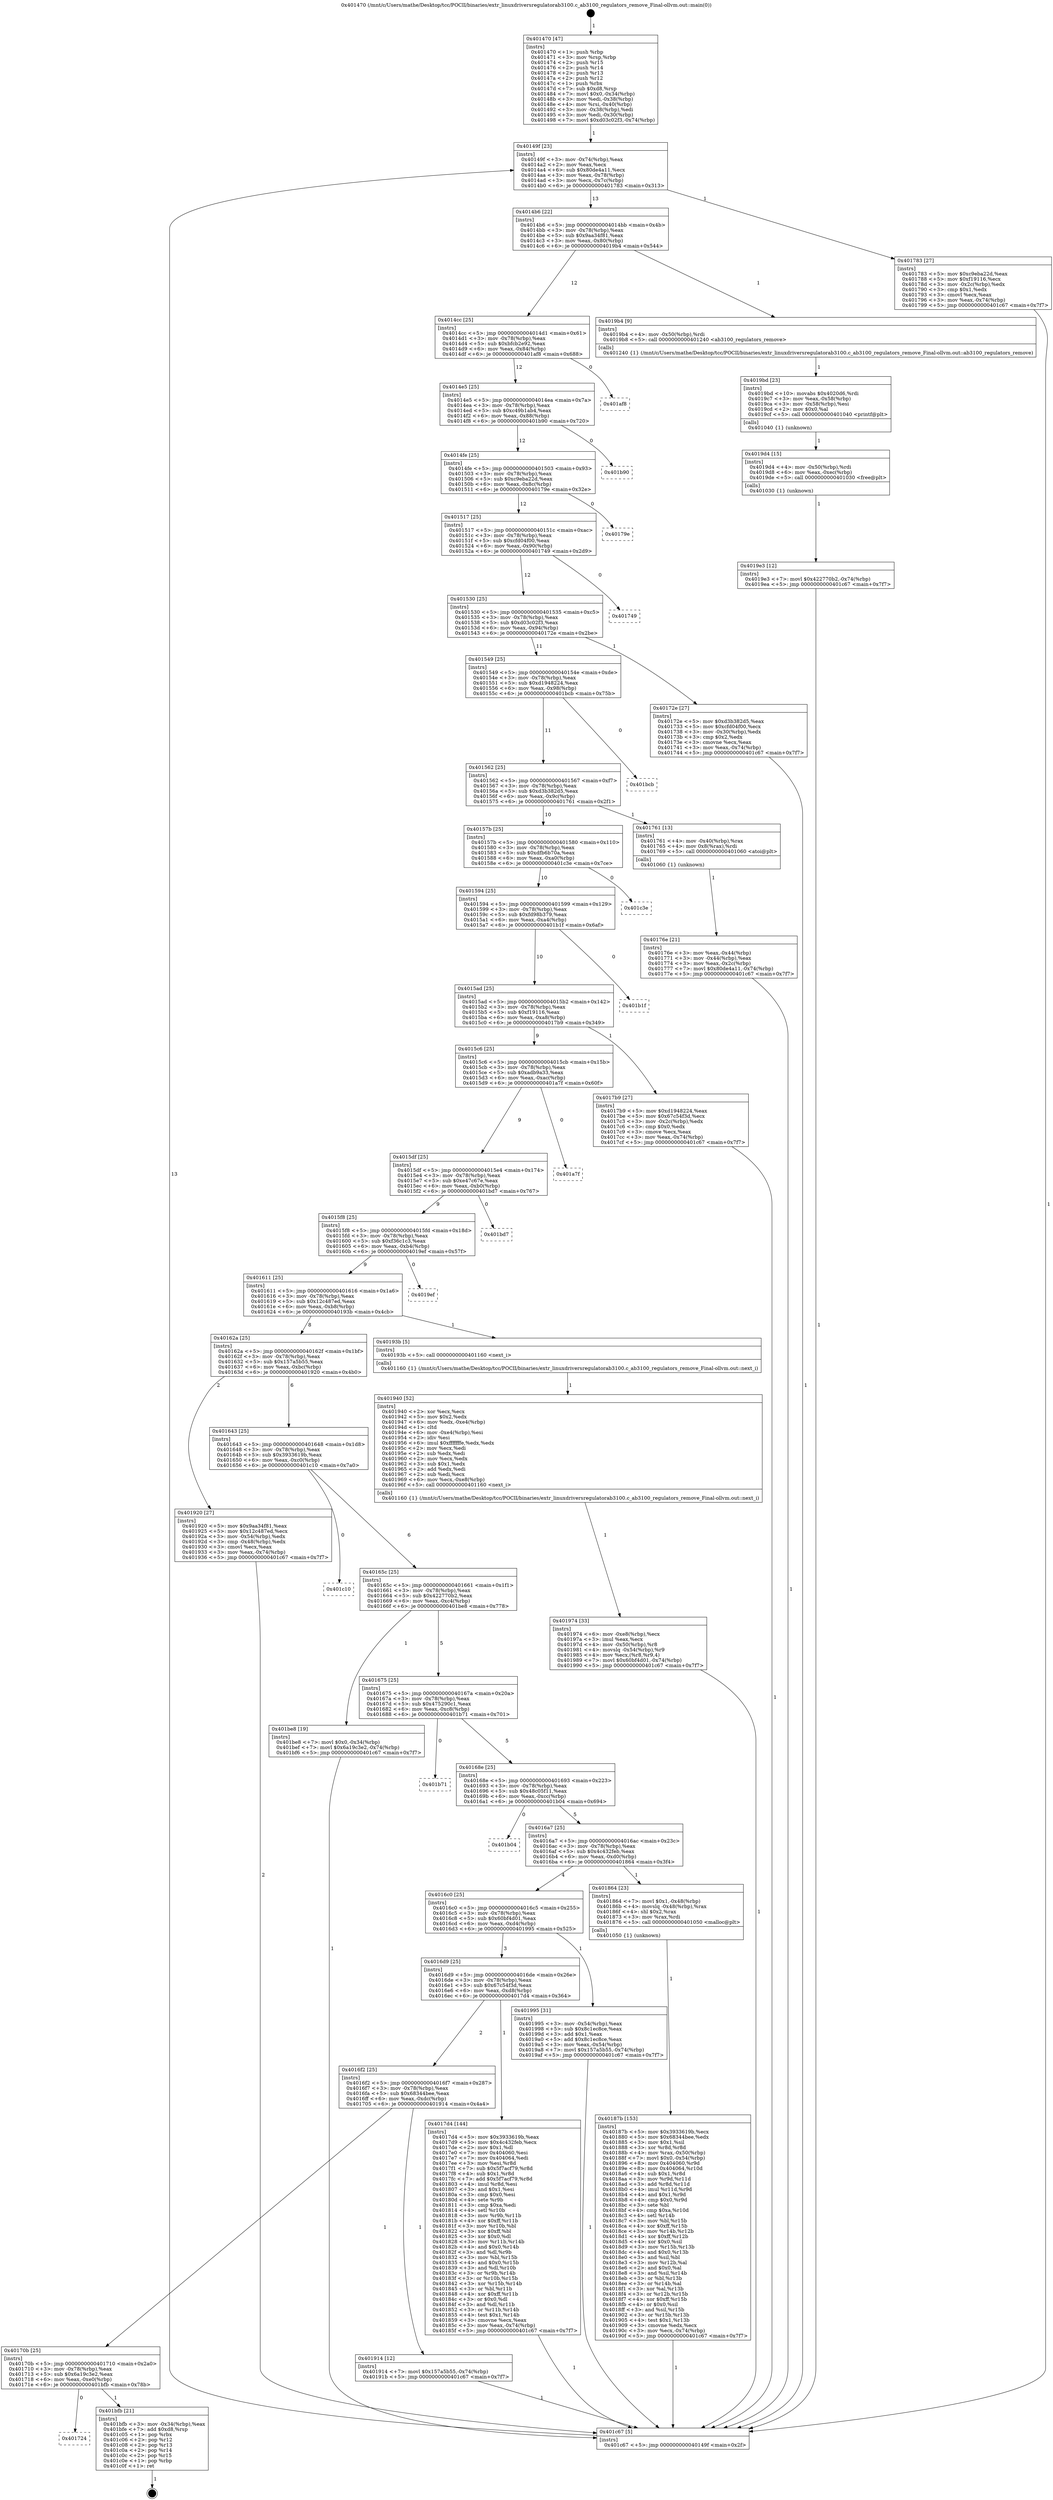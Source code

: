 digraph "0x401470" {
  label = "0x401470 (/mnt/c/Users/mathe/Desktop/tcc/POCII/binaries/extr_linuxdriversregulatorab3100.c_ab3100_regulators_remove_Final-ollvm.out::main(0))"
  labelloc = "t"
  node[shape=record]

  Entry [label="",width=0.3,height=0.3,shape=circle,fillcolor=black,style=filled]
  "0x40149f" [label="{
     0x40149f [23]\l
     | [instrs]\l
     &nbsp;&nbsp;0x40149f \<+3\>: mov -0x74(%rbp),%eax\l
     &nbsp;&nbsp;0x4014a2 \<+2\>: mov %eax,%ecx\l
     &nbsp;&nbsp;0x4014a4 \<+6\>: sub $0x80de4a11,%ecx\l
     &nbsp;&nbsp;0x4014aa \<+3\>: mov %eax,-0x78(%rbp)\l
     &nbsp;&nbsp;0x4014ad \<+3\>: mov %ecx,-0x7c(%rbp)\l
     &nbsp;&nbsp;0x4014b0 \<+6\>: je 0000000000401783 \<main+0x313\>\l
  }"]
  "0x401783" [label="{
     0x401783 [27]\l
     | [instrs]\l
     &nbsp;&nbsp;0x401783 \<+5\>: mov $0xc9eba22d,%eax\l
     &nbsp;&nbsp;0x401788 \<+5\>: mov $0xf19116,%ecx\l
     &nbsp;&nbsp;0x40178d \<+3\>: mov -0x2c(%rbp),%edx\l
     &nbsp;&nbsp;0x401790 \<+3\>: cmp $0x1,%edx\l
     &nbsp;&nbsp;0x401793 \<+3\>: cmovl %ecx,%eax\l
     &nbsp;&nbsp;0x401796 \<+3\>: mov %eax,-0x74(%rbp)\l
     &nbsp;&nbsp;0x401799 \<+5\>: jmp 0000000000401c67 \<main+0x7f7\>\l
  }"]
  "0x4014b6" [label="{
     0x4014b6 [22]\l
     | [instrs]\l
     &nbsp;&nbsp;0x4014b6 \<+5\>: jmp 00000000004014bb \<main+0x4b\>\l
     &nbsp;&nbsp;0x4014bb \<+3\>: mov -0x78(%rbp),%eax\l
     &nbsp;&nbsp;0x4014be \<+5\>: sub $0x9aa34f81,%eax\l
     &nbsp;&nbsp;0x4014c3 \<+3\>: mov %eax,-0x80(%rbp)\l
     &nbsp;&nbsp;0x4014c6 \<+6\>: je 00000000004019b4 \<main+0x544\>\l
  }"]
  Exit [label="",width=0.3,height=0.3,shape=circle,fillcolor=black,style=filled,peripheries=2]
  "0x4019b4" [label="{
     0x4019b4 [9]\l
     | [instrs]\l
     &nbsp;&nbsp;0x4019b4 \<+4\>: mov -0x50(%rbp),%rdi\l
     &nbsp;&nbsp;0x4019b8 \<+5\>: call 0000000000401240 \<ab3100_regulators_remove\>\l
     | [calls]\l
     &nbsp;&nbsp;0x401240 \{1\} (/mnt/c/Users/mathe/Desktop/tcc/POCII/binaries/extr_linuxdriversregulatorab3100.c_ab3100_regulators_remove_Final-ollvm.out::ab3100_regulators_remove)\l
  }"]
  "0x4014cc" [label="{
     0x4014cc [25]\l
     | [instrs]\l
     &nbsp;&nbsp;0x4014cc \<+5\>: jmp 00000000004014d1 \<main+0x61\>\l
     &nbsp;&nbsp;0x4014d1 \<+3\>: mov -0x78(%rbp),%eax\l
     &nbsp;&nbsp;0x4014d4 \<+5\>: sub $0xbfcb2e92,%eax\l
     &nbsp;&nbsp;0x4014d9 \<+6\>: mov %eax,-0x84(%rbp)\l
     &nbsp;&nbsp;0x4014df \<+6\>: je 0000000000401af8 \<main+0x688\>\l
  }"]
  "0x401724" [label="{
     0x401724\l
  }", style=dashed]
  "0x401af8" [label="{
     0x401af8\l
  }", style=dashed]
  "0x4014e5" [label="{
     0x4014e5 [25]\l
     | [instrs]\l
     &nbsp;&nbsp;0x4014e5 \<+5\>: jmp 00000000004014ea \<main+0x7a\>\l
     &nbsp;&nbsp;0x4014ea \<+3\>: mov -0x78(%rbp),%eax\l
     &nbsp;&nbsp;0x4014ed \<+5\>: sub $0xc49b1ab4,%eax\l
     &nbsp;&nbsp;0x4014f2 \<+6\>: mov %eax,-0x88(%rbp)\l
     &nbsp;&nbsp;0x4014f8 \<+6\>: je 0000000000401b90 \<main+0x720\>\l
  }"]
  "0x401bfb" [label="{
     0x401bfb [21]\l
     | [instrs]\l
     &nbsp;&nbsp;0x401bfb \<+3\>: mov -0x34(%rbp),%eax\l
     &nbsp;&nbsp;0x401bfe \<+7\>: add $0xd8,%rsp\l
     &nbsp;&nbsp;0x401c05 \<+1\>: pop %rbx\l
     &nbsp;&nbsp;0x401c06 \<+2\>: pop %r12\l
     &nbsp;&nbsp;0x401c08 \<+2\>: pop %r13\l
     &nbsp;&nbsp;0x401c0a \<+2\>: pop %r14\l
     &nbsp;&nbsp;0x401c0c \<+2\>: pop %r15\l
     &nbsp;&nbsp;0x401c0e \<+1\>: pop %rbp\l
     &nbsp;&nbsp;0x401c0f \<+1\>: ret\l
  }"]
  "0x401b90" [label="{
     0x401b90\l
  }", style=dashed]
  "0x4014fe" [label="{
     0x4014fe [25]\l
     | [instrs]\l
     &nbsp;&nbsp;0x4014fe \<+5\>: jmp 0000000000401503 \<main+0x93\>\l
     &nbsp;&nbsp;0x401503 \<+3\>: mov -0x78(%rbp),%eax\l
     &nbsp;&nbsp;0x401506 \<+5\>: sub $0xc9eba22d,%eax\l
     &nbsp;&nbsp;0x40150b \<+6\>: mov %eax,-0x8c(%rbp)\l
     &nbsp;&nbsp;0x401511 \<+6\>: je 000000000040179e \<main+0x32e\>\l
  }"]
  "0x4019e3" [label="{
     0x4019e3 [12]\l
     | [instrs]\l
     &nbsp;&nbsp;0x4019e3 \<+7\>: movl $0x422770b2,-0x74(%rbp)\l
     &nbsp;&nbsp;0x4019ea \<+5\>: jmp 0000000000401c67 \<main+0x7f7\>\l
  }"]
  "0x40179e" [label="{
     0x40179e\l
  }", style=dashed]
  "0x401517" [label="{
     0x401517 [25]\l
     | [instrs]\l
     &nbsp;&nbsp;0x401517 \<+5\>: jmp 000000000040151c \<main+0xac\>\l
     &nbsp;&nbsp;0x40151c \<+3\>: mov -0x78(%rbp),%eax\l
     &nbsp;&nbsp;0x40151f \<+5\>: sub $0xcfd04f00,%eax\l
     &nbsp;&nbsp;0x401524 \<+6\>: mov %eax,-0x90(%rbp)\l
     &nbsp;&nbsp;0x40152a \<+6\>: je 0000000000401749 \<main+0x2d9\>\l
  }"]
  "0x4019d4" [label="{
     0x4019d4 [15]\l
     | [instrs]\l
     &nbsp;&nbsp;0x4019d4 \<+4\>: mov -0x50(%rbp),%rdi\l
     &nbsp;&nbsp;0x4019d8 \<+6\>: mov %eax,-0xec(%rbp)\l
     &nbsp;&nbsp;0x4019de \<+5\>: call 0000000000401030 \<free@plt\>\l
     | [calls]\l
     &nbsp;&nbsp;0x401030 \{1\} (unknown)\l
  }"]
  "0x401749" [label="{
     0x401749\l
  }", style=dashed]
  "0x401530" [label="{
     0x401530 [25]\l
     | [instrs]\l
     &nbsp;&nbsp;0x401530 \<+5\>: jmp 0000000000401535 \<main+0xc5\>\l
     &nbsp;&nbsp;0x401535 \<+3\>: mov -0x78(%rbp),%eax\l
     &nbsp;&nbsp;0x401538 \<+5\>: sub $0xd03c02f3,%eax\l
     &nbsp;&nbsp;0x40153d \<+6\>: mov %eax,-0x94(%rbp)\l
     &nbsp;&nbsp;0x401543 \<+6\>: je 000000000040172e \<main+0x2be\>\l
  }"]
  "0x4019bd" [label="{
     0x4019bd [23]\l
     | [instrs]\l
     &nbsp;&nbsp;0x4019bd \<+10\>: movabs $0x4020d6,%rdi\l
     &nbsp;&nbsp;0x4019c7 \<+3\>: mov %eax,-0x58(%rbp)\l
     &nbsp;&nbsp;0x4019ca \<+3\>: mov -0x58(%rbp),%esi\l
     &nbsp;&nbsp;0x4019cd \<+2\>: mov $0x0,%al\l
     &nbsp;&nbsp;0x4019cf \<+5\>: call 0000000000401040 \<printf@plt\>\l
     | [calls]\l
     &nbsp;&nbsp;0x401040 \{1\} (unknown)\l
  }"]
  "0x40172e" [label="{
     0x40172e [27]\l
     | [instrs]\l
     &nbsp;&nbsp;0x40172e \<+5\>: mov $0xd3b382d5,%eax\l
     &nbsp;&nbsp;0x401733 \<+5\>: mov $0xcfd04f00,%ecx\l
     &nbsp;&nbsp;0x401738 \<+3\>: mov -0x30(%rbp),%edx\l
     &nbsp;&nbsp;0x40173b \<+3\>: cmp $0x2,%edx\l
     &nbsp;&nbsp;0x40173e \<+3\>: cmovne %ecx,%eax\l
     &nbsp;&nbsp;0x401741 \<+3\>: mov %eax,-0x74(%rbp)\l
     &nbsp;&nbsp;0x401744 \<+5\>: jmp 0000000000401c67 \<main+0x7f7\>\l
  }"]
  "0x401549" [label="{
     0x401549 [25]\l
     | [instrs]\l
     &nbsp;&nbsp;0x401549 \<+5\>: jmp 000000000040154e \<main+0xde\>\l
     &nbsp;&nbsp;0x40154e \<+3\>: mov -0x78(%rbp),%eax\l
     &nbsp;&nbsp;0x401551 \<+5\>: sub $0xd1948224,%eax\l
     &nbsp;&nbsp;0x401556 \<+6\>: mov %eax,-0x98(%rbp)\l
     &nbsp;&nbsp;0x40155c \<+6\>: je 0000000000401bcb \<main+0x75b\>\l
  }"]
  "0x401c67" [label="{
     0x401c67 [5]\l
     | [instrs]\l
     &nbsp;&nbsp;0x401c67 \<+5\>: jmp 000000000040149f \<main+0x2f\>\l
  }"]
  "0x401470" [label="{
     0x401470 [47]\l
     | [instrs]\l
     &nbsp;&nbsp;0x401470 \<+1\>: push %rbp\l
     &nbsp;&nbsp;0x401471 \<+3\>: mov %rsp,%rbp\l
     &nbsp;&nbsp;0x401474 \<+2\>: push %r15\l
     &nbsp;&nbsp;0x401476 \<+2\>: push %r14\l
     &nbsp;&nbsp;0x401478 \<+2\>: push %r13\l
     &nbsp;&nbsp;0x40147a \<+2\>: push %r12\l
     &nbsp;&nbsp;0x40147c \<+1\>: push %rbx\l
     &nbsp;&nbsp;0x40147d \<+7\>: sub $0xd8,%rsp\l
     &nbsp;&nbsp;0x401484 \<+7\>: movl $0x0,-0x34(%rbp)\l
     &nbsp;&nbsp;0x40148b \<+3\>: mov %edi,-0x38(%rbp)\l
     &nbsp;&nbsp;0x40148e \<+4\>: mov %rsi,-0x40(%rbp)\l
     &nbsp;&nbsp;0x401492 \<+3\>: mov -0x38(%rbp),%edi\l
     &nbsp;&nbsp;0x401495 \<+3\>: mov %edi,-0x30(%rbp)\l
     &nbsp;&nbsp;0x401498 \<+7\>: movl $0xd03c02f3,-0x74(%rbp)\l
  }"]
  "0x401974" [label="{
     0x401974 [33]\l
     | [instrs]\l
     &nbsp;&nbsp;0x401974 \<+6\>: mov -0xe8(%rbp),%ecx\l
     &nbsp;&nbsp;0x40197a \<+3\>: imul %eax,%ecx\l
     &nbsp;&nbsp;0x40197d \<+4\>: mov -0x50(%rbp),%r8\l
     &nbsp;&nbsp;0x401981 \<+4\>: movslq -0x54(%rbp),%r9\l
     &nbsp;&nbsp;0x401985 \<+4\>: mov %ecx,(%r8,%r9,4)\l
     &nbsp;&nbsp;0x401989 \<+7\>: movl $0x60bf4d01,-0x74(%rbp)\l
     &nbsp;&nbsp;0x401990 \<+5\>: jmp 0000000000401c67 \<main+0x7f7\>\l
  }"]
  "0x401bcb" [label="{
     0x401bcb\l
  }", style=dashed]
  "0x401562" [label="{
     0x401562 [25]\l
     | [instrs]\l
     &nbsp;&nbsp;0x401562 \<+5\>: jmp 0000000000401567 \<main+0xf7\>\l
     &nbsp;&nbsp;0x401567 \<+3\>: mov -0x78(%rbp),%eax\l
     &nbsp;&nbsp;0x40156a \<+5\>: sub $0xd3b382d5,%eax\l
     &nbsp;&nbsp;0x40156f \<+6\>: mov %eax,-0x9c(%rbp)\l
     &nbsp;&nbsp;0x401575 \<+6\>: je 0000000000401761 \<main+0x2f1\>\l
  }"]
  "0x401940" [label="{
     0x401940 [52]\l
     | [instrs]\l
     &nbsp;&nbsp;0x401940 \<+2\>: xor %ecx,%ecx\l
     &nbsp;&nbsp;0x401942 \<+5\>: mov $0x2,%edx\l
     &nbsp;&nbsp;0x401947 \<+6\>: mov %edx,-0xe4(%rbp)\l
     &nbsp;&nbsp;0x40194d \<+1\>: cltd\l
     &nbsp;&nbsp;0x40194e \<+6\>: mov -0xe4(%rbp),%esi\l
     &nbsp;&nbsp;0x401954 \<+2\>: idiv %esi\l
     &nbsp;&nbsp;0x401956 \<+6\>: imul $0xfffffffe,%edx,%edx\l
     &nbsp;&nbsp;0x40195c \<+2\>: mov %ecx,%edi\l
     &nbsp;&nbsp;0x40195e \<+2\>: sub %edx,%edi\l
     &nbsp;&nbsp;0x401960 \<+2\>: mov %ecx,%edx\l
     &nbsp;&nbsp;0x401962 \<+3\>: sub $0x1,%edx\l
     &nbsp;&nbsp;0x401965 \<+2\>: add %edx,%edi\l
     &nbsp;&nbsp;0x401967 \<+2\>: sub %edi,%ecx\l
     &nbsp;&nbsp;0x401969 \<+6\>: mov %ecx,-0xe8(%rbp)\l
     &nbsp;&nbsp;0x40196f \<+5\>: call 0000000000401160 \<next_i\>\l
     | [calls]\l
     &nbsp;&nbsp;0x401160 \{1\} (/mnt/c/Users/mathe/Desktop/tcc/POCII/binaries/extr_linuxdriversregulatorab3100.c_ab3100_regulators_remove_Final-ollvm.out::next_i)\l
  }"]
  "0x401761" [label="{
     0x401761 [13]\l
     | [instrs]\l
     &nbsp;&nbsp;0x401761 \<+4\>: mov -0x40(%rbp),%rax\l
     &nbsp;&nbsp;0x401765 \<+4\>: mov 0x8(%rax),%rdi\l
     &nbsp;&nbsp;0x401769 \<+5\>: call 0000000000401060 \<atoi@plt\>\l
     | [calls]\l
     &nbsp;&nbsp;0x401060 \{1\} (unknown)\l
  }"]
  "0x40157b" [label="{
     0x40157b [25]\l
     | [instrs]\l
     &nbsp;&nbsp;0x40157b \<+5\>: jmp 0000000000401580 \<main+0x110\>\l
     &nbsp;&nbsp;0x401580 \<+3\>: mov -0x78(%rbp),%eax\l
     &nbsp;&nbsp;0x401583 \<+5\>: sub $0xdfb6b70a,%eax\l
     &nbsp;&nbsp;0x401588 \<+6\>: mov %eax,-0xa0(%rbp)\l
     &nbsp;&nbsp;0x40158e \<+6\>: je 0000000000401c3e \<main+0x7ce\>\l
  }"]
  "0x40176e" [label="{
     0x40176e [21]\l
     | [instrs]\l
     &nbsp;&nbsp;0x40176e \<+3\>: mov %eax,-0x44(%rbp)\l
     &nbsp;&nbsp;0x401771 \<+3\>: mov -0x44(%rbp),%eax\l
     &nbsp;&nbsp;0x401774 \<+3\>: mov %eax,-0x2c(%rbp)\l
     &nbsp;&nbsp;0x401777 \<+7\>: movl $0x80de4a11,-0x74(%rbp)\l
     &nbsp;&nbsp;0x40177e \<+5\>: jmp 0000000000401c67 \<main+0x7f7\>\l
  }"]
  "0x40170b" [label="{
     0x40170b [25]\l
     | [instrs]\l
     &nbsp;&nbsp;0x40170b \<+5\>: jmp 0000000000401710 \<main+0x2a0\>\l
     &nbsp;&nbsp;0x401710 \<+3\>: mov -0x78(%rbp),%eax\l
     &nbsp;&nbsp;0x401713 \<+5\>: sub $0x6a19c3e2,%eax\l
     &nbsp;&nbsp;0x401718 \<+6\>: mov %eax,-0xe0(%rbp)\l
     &nbsp;&nbsp;0x40171e \<+6\>: je 0000000000401bfb \<main+0x78b\>\l
  }"]
  "0x401c3e" [label="{
     0x401c3e\l
  }", style=dashed]
  "0x401594" [label="{
     0x401594 [25]\l
     | [instrs]\l
     &nbsp;&nbsp;0x401594 \<+5\>: jmp 0000000000401599 \<main+0x129\>\l
     &nbsp;&nbsp;0x401599 \<+3\>: mov -0x78(%rbp),%eax\l
     &nbsp;&nbsp;0x40159c \<+5\>: sub $0xfd98b379,%eax\l
     &nbsp;&nbsp;0x4015a1 \<+6\>: mov %eax,-0xa4(%rbp)\l
     &nbsp;&nbsp;0x4015a7 \<+6\>: je 0000000000401b1f \<main+0x6af\>\l
  }"]
  "0x401914" [label="{
     0x401914 [12]\l
     | [instrs]\l
     &nbsp;&nbsp;0x401914 \<+7\>: movl $0x157a5b55,-0x74(%rbp)\l
     &nbsp;&nbsp;0x40191b \<+5\>: jmp 0000000000401c67 \<main+0x7f7\>\l
  }"]
  "0x401b1f" [label="{
     0x401b1f\l
  }", style=dashed]
  "0x4015ad" [label="{
     0x4015ad [25]\l
     | [instrs]\l
     &nbsp;&nbsp;0x4015ad \<+5\>: jmp 00000000004015b2 \<main+0x142\>\l
     &nbsp;&nbsp;0x4015b2 \<+3\>: mov -0x78(%rbp),%eax\l
     &nbsp;&nbsp;0x4015b5 \<+5\>: sub $0xf19116,%eax\l
     &nbsp;&nbsp;0x4015ba \<+6\>: mov %eax,-0xa8(%rbp)\l
     &nbsp;&nbsp;0x4015c0 \<+6\>: je 00000000004017b9 \<main+0x349\>\l
  }"]
  "0x40187b" [label="{
     0x40187b [153]\l
     | [instrs]\l
     &nbsp;&nbsp;0x40187b \<+5\>: mov $0x3933619b,%ecx\l
     &nbsp;&nbsp;0x401880 \<+5\>: mov $0x68344bee,%edx\l
     &nbsp;&nbsp;0x401885 \<+3\>: mov $0x1,%sil\l
     &nbsp;&nbsp;0x401888 \<+3\>: xor %r8d,%r8d\l
     &nbsp;&nbsp;0x40188b \<+4\>: mov %rax,-0x50(%rbp)\l
     &nbsp;&nbsp;0x40188f \<+7\>: movl $0x0,-0x54(%rbp)\l
     &nbsp;&nbsp;0x401896 \<+8\>: mov 0x404060,%r9d\l
     &nbsp;&nbsp;0x40189e \<+8\>: mov 0x404064,%r10d\l
     &nbsp;&nbsp;0x4018a6 \<+4\>: sub $0x1,%r8d\l
     &nbsp;&nbsp;0x4018aa \<+3\>: mov %r9d,%r11d\l
     &nbsp;&nbsp;0x4018ad \<+3\>: add %r8d,%r11d\l
     &nbsp;&nbsp;0x4018b0 \<+4\>: imul %r11d,%r9d\l
     &nbsp;&nbsp;0x4018b4 \<+4\>: and $0x1,%r9d\l
     &nbsp;&nbsp;0x4018b8 \<+4\>: cmp $0x0,%r9d\l
     &nbsp;&nbsp;0x4018bc \<+3\>: sete %bl\l
     &nbsp;&nbsp;0x4018bf \<+4\>: cmp $0xa,%r10d\l
     &nbsp;&nbsp;0x4018c3 \<+4\>: setl %r14b\l
     &nbsp;&nbsp;0x4018c7 \<+3\>: mov %bl,%r15b\l
     &nbsp;&nbsp;0x4018ca \<+4\>: xor $0xff,%r15b\l
     &nbsp;&nbsp;0x4018ce \<+3\>: mov %r14b,%r12b\l
     &nbsp;&nbsp;0x4018d1 \<+4\>: xor $0xff,%r12b\l
     &nbsp;&nbsp;0x4018d5 \<+4\>: xor $0x0,%sil\l
     &nbsp;&nbsp;0x4018d9 \<+3\>: mov %r15b,%r13b\l
     &nbsp;&nbsp;0x4018dc \<+4\>: and $0x0,%r13b\l
     &nbsp;&nbsp;0x4018e0 \<+3\>: and %sil,%bl\l
     &nbsp;&nbsp;0x4018e3 \<+3\>: mov %r12b,%al\l
     &nbsp;&nbsp;0x4018e6 \<+2\>: and $0x0,%al\l
     &nbsp;&nbsp;0x4018e8 \<+3\>: and %sil,%r14b\l
     &nbsp;&nbsp;0x4018eb \<+3\>: or %bl,%r13b\l
     &nbsp;&nbsp;0x4018ee \<+3\>: or %r14b,%al\l
     &nbsp;&nbsp;0x4018f1 \<+3\>: xor %al,%r13b\l
     &nbsp;&nbsp;0x4018f4 \<+3\>: or %r12b,%r15b\l
     &nbsp;&nbsp;0x4018f7 \<+4\>: xor $0xff,%r15b\l
     &nbsp;&nbsp;0x4018fb \<+4\>: or $0x0,%sil\l
     &nbsp;&nbsp;0x4018ff \<+3\>: and %sil,%r15b\l
     &nbsp;&nbsp;0x401902 \<+3\>: or %r15b,%r13b\l
     &nbsp;&nbsp;0x401905 \<+4\>: test $0x1,%r13b\l
     &nbsp;&nbsp;0x401909 \<+3\>: cmovne %edx,%ecx\l
     &nbsp;&nbsp;0x40190c \<+3\>: mov %ecx,-0x74(%rbp)\l
     &nbsp;&nbsp;0x40190f \<+5\>: jmp 0000000000401c67 \<main+0x7f7\>\l
  }"]
  "0x4017b9" [label="{
     0x4017b9 [27]\l
     | [instrs]\l
     &nbsp;&nbsp;0x4017b9 \<+5\>: mov $0xd1948224,%eax\l
     &nbsp;&nbsp;0x4017be \<+5\>: mov $0x67c54f3d,%ecx\l
     &nbsp;&nbsp;0x4017c3 \<+3\>: mov -0x2c(%rbp),%edx\l
     &nbsp;&nbsp;0x4017c6 \<+3\>: cmp $0x0,%edx\l
     &nbsp;&nbsp;0x4017c9 \<+3\>: cmove %ecx,%eax\l
     &nbsp;&nbsp;0x4017cc \<+3\>: mov %eax,-0x74(%rbp)\l
     &nbsp;&nbsp;0x4017cf \<+5\>: jmp 0000000000401c67 \<main+0x7f7\>\l
  }"]
  "0x4015c6" [label="{
     0x4015c6 [25]\l
     | [instrs]\l
     &nbsp;&nbsp;0x4015c6 \<+5\>: jmp 00000000004015cb \<main+0x15b\>\l
     &nbsp;&nbsp;0x4015cb \<+3\>: mov -0x78(%rbp),%eax\l
     &nbsp;&nbsp;0x4015ce \<+5\>: sub $0xadb9a33,%eax\l
     &nbsp;&nbsp;0x4015d3 \<+6\>: mov %eax,-0xac(%rbp)\l
     &nbsp;&nbsp;0x4015d9 \<+6\>: je 0000000000401a7f \<main+0x60f\>\l
  }"]
  "0x4016f2" [label="{
     0x4016f2 [25]\l
     | [instrs]\l
     &nbsp;&nbsp;0x4016f2 \<+5\>: jmp 00000000004016f7 \<main+0x287\>\l
     &nbsp;&nbsp;0x4016f7 \<+3\>: mov -0x78(%rbp),%eax\l
     &nbsp;&nbsp;0x4016fa \<+5\>: sub $0x68344bee,%eax\l
     &nbsp;&nbsp;0x4016ff \<+6\>: mov %eax,-0xdc(%rbp)\l
     &nbsp;&nbsp;0x401705 \<+6\>: je 0000000000401914 \<main+0x4a4\>\l
  }"]
  "0x401a7f" [label="{
     0x401a7f\l
  }", style=dashed]
  "0x4015df" [label="{
     0x4015df [25]\l
     | [instrs]\l
     &nbsp;&nbsp;0x4015df \<+5\>: jmp 00000000004015e4 \<main+0x174\>\l
     &nbsp;&nbsp;0x4015e4 \<+3\>: mov -0x78(%rbp),%eax\l
     &nbsp;&nbsp;0x4015e7 \<+5\>: sub $0xe47c67e,%eax\l
     &nbsp;&nbsp;0x4015ec \<+6\>: mov %eax,-0xb0(%rbp)\l
     &nbsp;&nbsp;0x4015f2 \<+6\>: je 0000000000401bd7 \<main+0x767\>\l
  }"]
  "0x4017d4" [label="{
     0x4017d4 [144]\l
     | [instrs]\l
     &nbsp;&nbsp;0x4017d4 \<+5\>: mov $0x3933619b,%eax\l
     &nbsp;&nbsp;0x4017d9 \<+5\>: mov $0x4c432feb,%ecx\l
     &nbsp;&nbsp;0x4017de \<+2\>: mov $0x1,%dl\l
     &nbsp;&nbsp;0x4017e0 \<+7\>: mov 0x404060,%esi\l
     &nbsp;&nbsp;0x4017e7 \<+7\>: mov 0x404064,%edi\l
     &nbsp;&nbsp;0x4017ee \<+3\>: mov %esi,%r8d\l
     &nbsp;&nbsp;0x4017f1 \<+7\>: sub $0x5f7acf79,%r8d\l
     &nbsp;&nbsp;0x4017f8 \<+4\>: sub $0x1,%r8d\l
     &nbsp;&nbsp;0x4017fc \<+7\>: add $0x5f7acf79,%r8d\l
     &nbsp;&nbsp;0x401803 \<+4\>: imul %r8d,%esi\l
     &nbsp;&nbsp;0x401807 \<+3\>: and $0x1,%esi\l
     &nbsp;&nbsp;0x40180a \<+3\>: cmp $0x0,%esi\l
     &nbsp;&nbsp;0x40180d \<+4\>: sete %r9b\l
     &nbsp;&nbsp;0x401811 \<+3\>: cmp $0xa,%edi\l
     &nbsp;&nbsp;0x401814 \<+4\>: setl %r10b\l
     &nbsp;&nbsp;0x401818 \<+3\>: mov %r9b,%r11b\l
     &nbsp;&nbsp;0x40181b \<+4\>: xor $0xff,%r11b\l
     &nbsp;&nbsp;0x40181f \<+3\>: mov %r10b,%bl\l
     &nbsp;&nbsp;0x401822 \<+3\>: xor $0xff,%bl\l
     &nbsp;&nbsp;0x401825 \<+3\>: xor $0x0,%dl\l
     &nbsp;&nbsp;0x401828 \<+3\>: mov %r11b,%r14b\l
     &nbsp;&nbsp;0x40182b \<+4\>: and $0x0,%r14b\l
     &nbsp;&nbsp;0x40182f \<+3\>: and %dl,%r9b\l
     &nbsp;&nbsp;0x401832 \<+3\>: mov %bl,%r15b\l
     &nbsp;&nbsp;0x401835 \<+4\>: and $0x0,%r15b\l
     &nbsp;&nbsp;0x401839 \<+3\>: and %dl,%r10b\l
     &nbsp;&nbsp;0x40183c \<+3\>: or %r9b,%r14b\l
     &nbsp;&nbsp;0x40183f \<+3\>: or %r10b,%r15b\l
     &nbsp;&nbsp;0x401842 \<+3\>: xor %r15b,%r14b\l
     &nbsp;&nbsp;0x401845 \<+3\>: or %bl,%r11b\l
     &nbsp;&nbsp;0x401848 \<+4\>: xor $0xff,%r11b\l
     &nbsp;&nbsp;0x40184c \<+3\>: or $0x0,%dl\l
     &nbsp;&nbsp;0x40184f \<+3\>: and %dl,%r11b\l
     &nbsp;&nbsp;0x401852 \<+3\>: or %r11b,%r14b\l
     &nbsp;&nbsp;0x401855 \<+4\>: test $0x1,%r14b\l
     &nbsp;&nbsp;0x401859 \<+3\>: cmovne %ecx,%eax\l
     &nbsp;&nbsp;0x40185c \<+3\>: mov %eax,-0x74(%rbp)\l
     &nbsp;&nbsp;0x40185f \<+5\>: jmp 0000000000401c67 \<main+0x7f7\>\l
  }"]
  "0x401bd7" [label="{
     0x401bd7\l
  }", style=dashed]
  "0x4015f8" [label="{
     0x4015f8 [25]\l
     | [instrs]\l
     &nbsp;&nbsp;0x4015f8 \<+5\>: jmp 00000000004015fd \<main+0x18d\>\l
     &nbsp;&nbsp;0x4015fd \<+3\>: mov -0x78(%rbp),%eax\l
     &nbsp;&nbsp;0x401600 \<+5\>: sub $0xf36c1c3,%eax\l
     &nbsp;&nbsp;0x401605 \<+6\>: mov %eax,-0xb4(%rbp)\l
     &nbsp;&nbsp;0x40160b \<+6\>: je 00000000004019ef \<main+0x57f\>\l
  }"]
  "0x4016d9" [label="{
     0x4016d9 [25]\l
     | [instrs]\l
     &nbsp;&nbsp;0x4016d9 \<+5\>: jmp 00000000004016de \<main+0x26e\>\l
     &nbsp;&nbsp;0x4016de \<+3\>: mov -0x78(%rbp),%eax\l
     &nbsp;&nbsp;0x4016e1 \<+5\>: sub $0x67c54f3d,%eax\l
     &nbsp;&nbsp;0x4016e6 \<+6\>: mov %eax,-0xd8(%rbp)\l
     &nbsp;&nbsp;0x4016ec \<+6\>: je 00000000004017d4 \<main+0x364\>\l
  }"]
  "0x4019ef" [label="{
     0x4019ef\l
  }", style=dashed]
  "0x401611" [label="{
     0x401611 [25]\l
     | [instrs]\l
     &nbsp;&nbsp;0x401611 \<+5\>: jmp 0000000000401616 \<main+0x1a6\>\l
     &nbsp;&nbsp;0x401616 \<+3\>: mov -0x78(%rbp),%eax\l
     &nbsp;&nbsp;0x401619 \<+5\>: sub $0x12c487ed,%eax\l
     &nbsp;&nbsp;0x40161e \<+6\>: mov %eax,-0xb8(%rbp)\l
     &nbsp;&nbsp;0x401624 \<+6\>: je 000000000040193b \<main+0x4cb\>\l
  }"]
  "0x401995" [label="{
     0x401995 [31]\l
     | [instrs]\l
     &nbsp;&nbsp;0x401995 \<+3\>: mov -0x54(%rbp),%eax\l
     &nbsp;&nbsp;0x401998 \<+5\>: sub $0x8c1ec8ce,%eax\l
     &nbsp;&nbsp;0x40199d \<+3\>: add $0x1,%eax\l
     &nbsp;&nbsp;0x4019a0 \<+5\>: add $0x8c1ec8ce,%eax\l
     &nbsp;&nbsp;0x4019a5 \<+3\>: mov %eax,-0x54(%rbp)\l
     &nbsp;&nbsp;0x4019a8 \<+7\>: movl $0x157a5b55,-0x74(%rbp)\l
     &nbsp;&nbsp;0x4019af \<+5\>: jmp 0000000000401c67 \<main+0x7f7\>\l
  }"]
  "0x40193b" [label="{
     0x40193b [5]\l
     | [instrs]\l
     &nbsp;&nbsp;0x40193b \<+5\>: call 0000000000401160 \<next_i\>\l
     | [calls]\l
     &nbsp;&nbsp;0x401160 \{1\} (/mnt/c/Users/mathe/Desktop/tcc/POCII/binaries/extr_linuxdriversregulatorab3100.c_ab3100_regulators_remove_Final-ollvm.out::next_i)\l
  }"]
  "0x40162a" [label="{
     0x40162a [25]\l
     | [instrs]\l
     &nbsp;&nbsp;0x40162a \<+5\>: jmp 000000000040162f \<main+0x1bf\>\l
     &nbsp;&nbsp;0x40162f \<+3\>: mov -0x78(%rbp),%eax\l
     &nbsp;&nbsp;0x401632 \<+5\>: sub $0x157a5b55,%eax\l
     &nbsp;&nbsp;0x401637 \<+6\>: mov %eax,-0xbc(%rbp)\l
     &nbsp;&nbsp;0x40163d \<+6\>: je 0000000000401920 \<main+0x4b0\>\l
  }"]
  "0x4016c0" [label="{
     0x4016c0 [25]\l
     | [instrs]\l
     &nbsp;&nbsp;0x4016c0 \<+5\>: jmp 00000000004016c5 \<main+0x255\>\l
     &nbsp;&nbsp;0x4016c5 \<+3\>: mov -0x78(%rbp),%eax\l
     &nbsp;&nbsp;0x4016c8 \<+5\>: sub $0x60bf4d01,%eax\l
     &nbsp;&nbsp;0x4016cd \<+6\>: mov %eax,-0xd4(%rbp)\l
     &nbsp;&nbsp;0x4016d3 \<+6\>: je 0000000000401995 \<main+0x525\>\l
  }"]
  "0x401920" [label="{
     0x401920 [27]\l
     | [instrs]\l
     &nbsp;&nbsp;0x401920 \<+5\>: mov $0x9aa34f81,%eax\l
     &nbsp;&nbsp;0x401925 \<+5\>: mov $0x12c487ed,%ecx\l
     &nbsp;&nbsp;0x40192a \<+3\>: mov -0x54(%rbp),%edx\l
     &nbsp;&nbsp;0x40192d \<+3\>: cmp -0x48(%rbp),%edx\l
     &nbsp;&nbsp;0x401930 \<+3\>: cmovl %ecx,%eax\l
     &nbsp;&nbsp;0x401933 \<+3\>: mov %eax,-0x74(%rbp)\l
     &nbsp;&nbsp;0x401936 \<+5\>: jmp 0000000000401c67 \<main+0x7f7\>\l
  }"]
  "0x401643" [label="{
     0x401643 [25]\l
     | [instrs]\l
     &nbsp;&nbsp;0x401643 \<+5\>: jmp 0000000000401648 \<main+0x1d8\>\l
     &nbsp;&nbsp;0x401648 \<+3\>: mov -0x78(%rbp),%eax\l
     &nbsp;&nbsp;0x40164b \<+5\>: sub $0x3933619b,%eax\l
     &nbsp;&nbsp;0x401650 \<+6\>: mov %eax,-0xc0(%rbp)\l
     &nbsp;&nbsp;0x401656 \<+6\>: je 0000000000401c10 \<main+0x7a0\>\l
  }"]
  "0x401864" [label="{
     0x401864 [23]\l
     | [instrs]\l
     &nbsp;&nbsp;0x401864 \<+7\>: movl $0x1,-0x48(%rbp)\l
     &nbsp;&nbsp;0x40186b \<+4\>: movslq -0x48(%rbp),%rax\l
     &nbsp;&nbsp;0x40186f \<+4\>: shl $0x2,%rax\l
     &nbsp;&nbsp;0x401873 \<+3\>: mov %rax,%rdi\l
     &nbsp;&nbsp;0x401876 \<+5\>: call 0000000000401050 \<malloc@plt\>\l
     | [calls]\l
     &nbsp;&nbsp;0x401050 \{1\} (unknown)\l
  }"]
  "0x401c10" [label="{
     0x401c10\l
  }", style=dashed]
  "0x40165c" [label="{
     0x40165c [25]\l
     | [instrs]\l
     &nbsp;&nbsp;0x40165c \<+5\>: jmp 0000000000401661 \<main+0x1f1\>\l
     &nbsp;&nbsp;0x401661 \<+3\>: mov -0x78(%rbp),%eax\l
     &nbsp;&nbsp;0x401664 \<+5\>: sub $0x422770b2,%eax\l
     &nbsp;&nbsp;0x401669 \<+6\>: mov %eax,-0xc4(%rbp)\l
     &nbsp;&nbsp;0x40166f \<+6\>: je 0000000000401be8 \<main+0x778\>\l
  }"]
  "0x4016a7" [label="{
     0x4016a7 [25]\l
     | [instrs]\l
     &nbsp;&nbsp;0x4016a7 \<+5\>: jmp 00000000004016ac \<main+0x23c\>\l
     &nbsp;&nbsp;0x4016ac \<+3\>: mov -0x78(%rbp),%eax\l
     &nbsp;&nbsp;0x4016af \<+5\>: sub $0x4c432feb,%eax\l
     &nbsp;&nbsp;0x4016b4 \<+6\>: mov %eax,-0xd0(%rbp)\l
     &nbsp;&nbsp;0x4016ba \<+6\>: je 0000000000401864 \<main+0x3f4\>\l
  }"]
  "0x401be8" [label="{
     0x401be8 [19]\l
     | [instrs]\l
     &nbsp;&nbsp;0x401be8 \<+7\>: movl $0x0,-0x34(%rbp)\l
     &nbsp;&nbsp;0x401bef \<+7\>: movl $0x6a19c3e2,-0x74(%rbp)\l
     &nbsp;&nbsp;0x401bf6 \<+5\>: jmp 0000000000401c67 \<main+0x7f7\>\l
  }"]
  "0x401675" [label="{
     0x401675 [25]\l
     | [instrs]\l
     &nbsp;&nbsp;0x401675 \<+5\>: jmp 000000000040167a \<main+0x20a\>\l
     &nbsp;&nbsp;0x40167a \<+3\>: mov -0x78(%rbp),%eax\l
     &nbsp;&nbsp;0x40167d \<+5\>: sub $0x475290c1,%eax\l
     &nbsp;&nbsp;0x401682 \<+6\>: mov %eax,-0xc8(%rbp)\l
     &nbsp;&nbsp;0x401688 \<+6\>: je 0000000000401b71 \<main+0x701\>\l
  }"]
  "0x401b04" [label="{
     0x401b04\l
  }", style=dashed]
  "0x401b71" [label="{
     0x401b71\l
  }", style=dashed]
  "0x40168e" [label="{
     0x40168e [25]\l
     | [instrs]\l
     &nbsp;&nbsp;0x40168e \<+5\>: jmp 0000000000401693 \<main+0x223\>\l
     &nbsp;&nbsp;0x401693 \<+3\>: mov -0x78(%rbp),%eax\l
     &nbsp;&nbsp;0x401696 \<+5\>: sub $0x48c05f11,%eax\l
     &nbsp;&nbsp;0x40169b \<+6\>: mov %eax,-0xcc(%rbp)\l
     &nbsp;&nbsp;0x4016a1 \<+6\>: je 0000000000401b04 \<main+0x694\>\l
  }"]
  Entry -> "0x401470" [label=" 1"]
  "0x40149f" -> "0x401783" [label=" 1"]
  "0x40149f" -> "0x4014b6" [label=" 13"]
  "0x401bfb" -> Exit [label=" 1"]
  "0x4014b6" -> "0x4019b4" [label=" 1"]
  "0x4014b6" -> "0x4014cc" [label=" 12"]
  "0x40170b" -> "0x401724" [label=" 0"]
  "0x4014cc" -> "0x401af8" [label=" 0"]
  "0x4014cc" -> "0x4014e5" [label=" 12"]
  "0x40170b" -> "0x401bfb" [label=" 1"]
  "0x4014e5" -> "0x401b90" [label=" 0"]
  "0x4014e5" -> "0x4014fe" [label=" 12"]
  "0x401be8" -> "0x401c67" [label=" 1"]
  "0x4014fe" -> "0x40179e" [label=" 0"]
  "0x4014fe" -> "0x401517" [label=" 12"]
  "0x4019e3" -> "0x401c67" [label=" 1"]
  "0x401517" -> "0x401749" [label=" 0"]
  "0x401517" -> "0x401530" [label=" 12"]
  "0x4019d4" -> "0x4019e3" [label=" 1"]
  "0x401530" -> "0x40172e" [label=" 1"]
  "0x401530" -> "0x401549" [label=" 11"]
  "0x40172e" -> "0x401c67" [label=" 1"]
  "0x401470" -> "0x40149f" [label=" 1"]
  "0x401c67" -> "0x40149f" [label=" 13"]
  "0x4019bd" -> "0x4019d4" [label=" 1"]
  "0x401549" -> "0x401bcb" [label=" 0"]
  "0x401549" -> "0x401562" [label=" 11"]
  "0x4019b4" -> "0x4019bd" [label=" 1"]
  "0x401562" -> "0x401761" [label=" 1"]
  "0x401562" -> "0x40157b" [label=" 10"]
  "0x401761" -> "0x40176e" [label=" 1"]
  "0x40176e" -> "0x401c67" [label=" 1"]
  "0x401783" -> "0x401c67" [label=" 1"]
  "0x401995" -> "0x401c67" [label=" 1"]
  "0x40157b" -> "0x401c3e" [label=" 0"]
  "0x40157b" -> "0x401594" [label=" 10"]
  "0x401974" -> "0x401c67" [label=" 1"]
  "0x401594" -> "0x401b1f" [label=" 0"]
  "0x401594" -> "0x4015ad" [label=" 10"]
  "0x401940" -> "0x401974" [label=" 1"]
  "0x4015ad" -> "0x4017b9" [label=" 1"]
  "0x4015ad" -> "0x4015c6" [label=" 9"]
  "0x4017b9" -> "0x401c67" [label=" 1"]
  "0x401920" -> "0x401c67" [label=" 2"]
  "0x4015c6" -> "0x401a7f" [label=" 0"]
  "0x4015c6" -> "0x4015df" [label=" 9"]
  "0x401914" -> "0x401c67" [label=" 1"]
  "0x4015df" -> "0x401bd7" [label=" 0"]
  "0x4015df" -> "0x4015f8" [label=" 9"]
  "0x4016f2" -> "0x40170b" [label=" 1"]
  "0x4015f8" -> "0x4019ef" [label=" 0"]
  "0x4015f8" -> "0x401611" [label=" 9"]
  "0x40193b" -> "0x401940" [label=" 1"]
  "0x401611" -> "0x40193b" [label=" 1"]
  "0x401611" -> "0x40162a" [label=" 8"]
  "0x40187b" -> "0x401c67" [label=" 1"]
  "0x40162a" -> "0x401920" [label=" 2"]
  "0x40162a" -> "0x401643" [label=" 6"]
  "0x4017d4" -> "0x401c67" [label=" 1"]
  "0x401643" -> "0x401c10" [label=" 0"]
  "0x401643" -> "0x40165c" [label=" 6"]
  "0x4016d9" -> "0x4016f2" [label=" 2"]
  "0x40165c" -> "0x401be8" [label=" 1"]
  "0x40165c" -> "0x401675" [label=" 5"]
  "0x4016f2" -> "0x401914" [label=" 1"]
  "0x401675" -> "0x401b71" [label=" 0"]
  "0x401675" -> "0x40168e" [label=" 5"]
  "0x4016c0" -> "0x4016d9" [label=" 3"]
  "0x40168e" -> "0x401b04" [label=" 0"]
  "0x40168e" -> "0x4016a7" [label=" 5"]
  "0x4016d9" -> "0x4017d4" [label=" 1"]
  "0x4016a7" -> "0x401864" [label=" 1"]
  "0x4016a7" -> "0x4016c0" [label=" 4"]
  "0x401864" -> "0x40187b" [label=" 1"]
  "0x4016c0" -> "0x401995" [label=" 1"]
}
